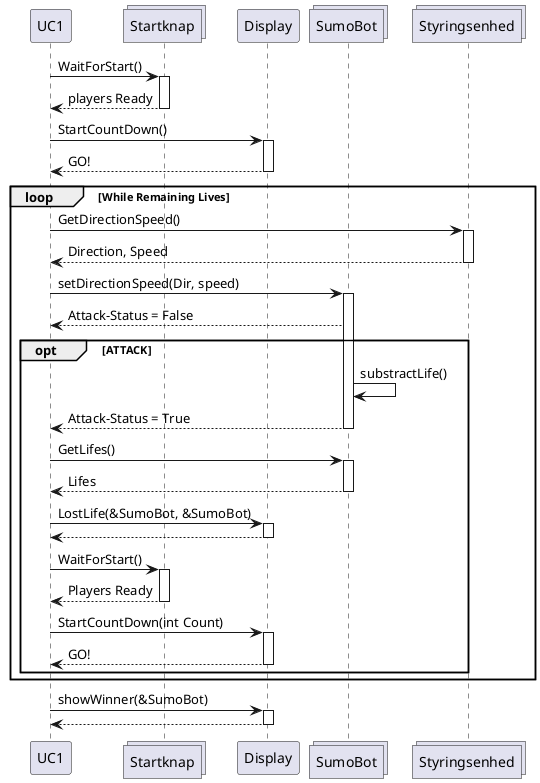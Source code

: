 @startuml

participant UC1
collections Startknap
participant Display
collections SumoBot
collections Styringsenhed

' ***Pkt 1***
UC1 -> Startknap: WaitForStart()
activate Startknap
UC1 <-- Startknap: players Ready
deactivate Startknap
' ***Pkt 2***
UC1 -> Display: StartCountDown()
activate Display
UC1 <-- Display: GO!
deactivate Display
loop While Remaining Lives
' ***Pkt 3***
    UC1 -> Styringsenhed: GetDirectionSpeed()
    activate Styringsenhed
    UC1 <-- Styringsenhed: Direction, Speed
    deactivate Styringsenhed
    UC1 -> SumoBot: setDirectionSpeed(Dir, speed)
    activate SumoBot
    UC1 <-- SumoBot: Attack-Status = False
' ***Pkt 4***    
    opt ATTACK
        SumoBot -> SumoBot : substractLife()
        UC1 <-- SumoBot: Attack-Status = True
        deactivate SumoBot
' ***Pkt 5***
        UC1 -> SumoBot : GetLifes()
        activate SumoBot
        SumoBot --> UC1 : Lifes
        deactivate SumoBot
        UC1 -> Display : LostLife(&SumoBot, &SumoBot)
        activate Display
        Display --> UC1 :
        deactivate Display 
'***Pkt 6***
        UC1 -> Startknap : WaitForStart()
        activate Startknap
        Startknap --> UC1 : Players Ready
        deactivate Startknap
'***Pkt 7***
        UC1 -> Display : StartCountDown(int Count)
        activate Display
        Display --> UC1 : GO!
        deactivate Display
    end opt
end loop
'***Pkt 9***
        UC1 -> Display : showWinner(&SumoBot)
        activate Display
        Display --> UC1 :
        deactivate Display    
@enduml